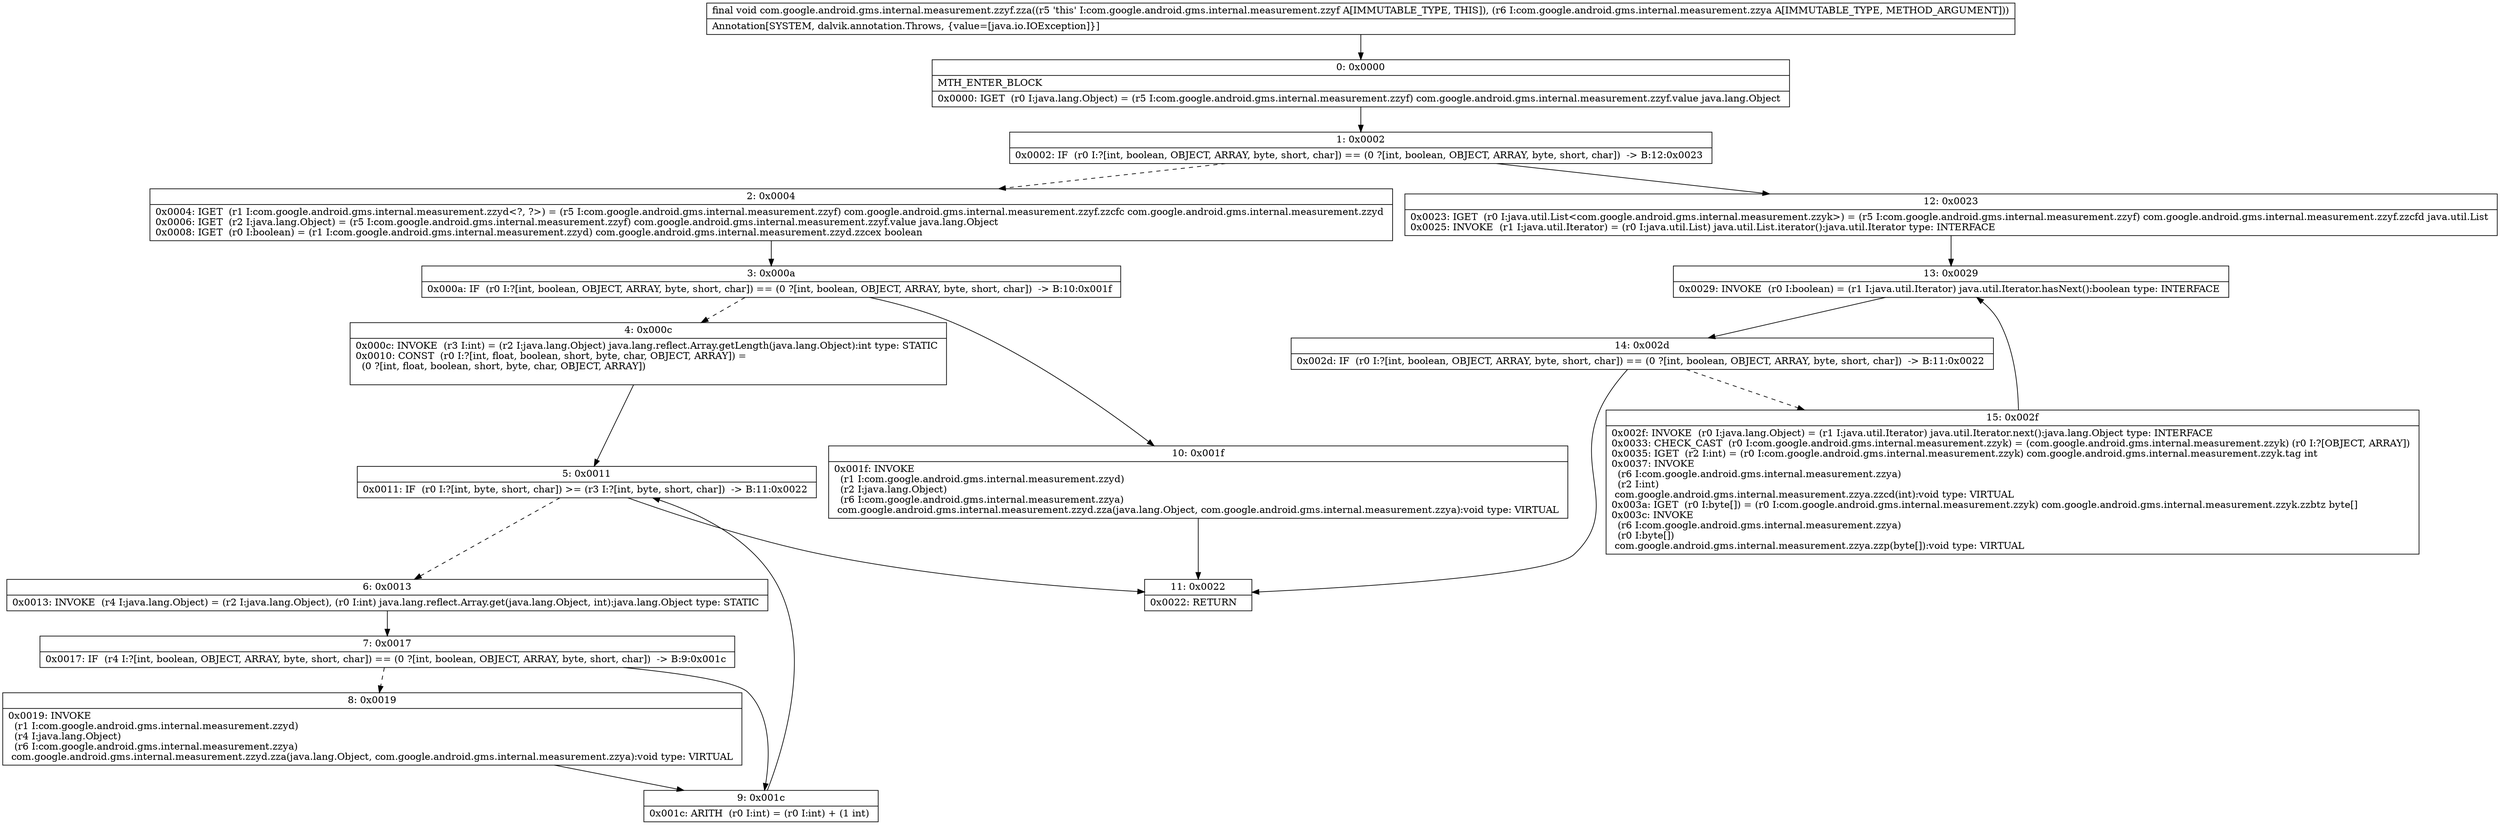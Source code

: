 digraph "CFG forcom.google.android.gms.internal.measurement.zzyf.zza(Lcom\/google\/android\/gms\/internal\/measurement\/zzya;)V" {
Node_0 [shape=record,label="{0\:\ 0x0000|MTH_ENTER_BLOCK\l|0x0000: IGET  (r0 I:java.lang.Object) = (r5 I:com.google.android.gms.internal.measurement.zzyf) com.google.android.gms.internal.measurement.zzyf.value java.lang.Object \l}"];
Node_1 [shape=record,label="{1\:\ 0x0002|0x0002: IF  (r0 I:?[int, boolean, OBJECT, ARRAY, byte, short, char]) == (0 ?[int, boolean, OBJECT, ARRAY, byte, short, char])  \-\> B:12:0x0023 \l}"];
Node_2 [shape=record,label="{2\:\ 0x0004|0x0004: IGET  (r1 I:com.google.android.gms.internal.measurement.zzyd\<?, ?\>) = (r5 I:com.google.android.gms.internal.measurement.zzyf) com.google.android.gms.internal.measurement.zzyf.zzcfc com.google.android.gms.internal.measurement.zzyd \l0x0006: IGET  (r2 I:java.lang.Object) = (r5 I:com.google.android.gms.internal.measurement.zzyf) com.google.android.gms.internal.measurement.zzyf.value java.lang.Object \l0x0008: IGET  (r0 I:boolean) = (r1 I:com.google.android.gms.internal.measurement.zzyd) com.google.android.gms.internal.measurement.zzyd.zzcex boolean \l}"];
Node_3 [shape=record,label="{3\:\ 0x000a|0x000a: IF  (r0 I:?[int, boolean, OBJECT, ARRAY, byte, short, char]) == (0 ?[int, boolean, OBJECT, ARRAY, byte, short, char])  \-\> B:10:0x001f \l}"];
Node_4 [shape=record,label="{4\:\ 0x000c|0x000c: INVOKE  (r3 I:int) = (r2 I:java.lang.Object) java.lang.reflect.Array.getLength(java.lang.Object):int type: STATIC \l0x0010: CONST  (r0 I:?[int, float, boolean, short, byte, char, OBJECT, ARRAY]) = \l  (0 ?[int, float, boolean, short, byte, char, OBJECT, ARRAY])\l \l}"];
Node_5 [shape=record,label="{5\:\ 0x0011|0x0011: IF  (r0 I:?[int, byte, short, char]) \>= (r3 I:?[int, byte, short, char])  \-\> B:11:0x0022 \l}"];
Node_6 [shape=record,label="{6\:\ 0x0013|0x0013: INVOKE  (r4 I:java.lang.Object) = (r2 I:java.lang.Object), (r0 I:int) java.lang.reflect.Array.get(java.lang.Object, int):java.lang.Object type: STATIC \l}"];
Node_7 [shape=record,label="{7\:\ 0x0017|0x0017: IF  (r4 I:?[int, boolean, OBJECT, ARRAY, byte, short, char]) == (0 ?[int, boolean, OBJECT, ARRAY, byte, short, char])  \-\> B:9:0x001c \l}"];
Node_8 [shape=record,label="{8\:\ 0x0019|0x0019: INVOKE  \l  (r1 I:com.google.android.gms.internal.measurement.zzyd)\l  (r4 I:java.lang.Object)\l  (r6 I:com.google.android.gms.internal.measurement.zzya)\l com.google.android.gms.internal.measurement.zzyd.zza(java.lang.Object, com.google.android.gms.internal.measurement.zzya):void type: VIRTUAL \l}"];
Node_9 [shape=record,label="{9\:\ 0x001c|0x001c: ARITH  (r0 I:int) = (r0 I:int) + (1 int) \l}"];
Node_10 [shape=record,label="{10\:\ 0x001f|0x001f: INVOKE  \l  (r1 I:com.google.android.gms.internal.measurement.zzyd)\l  (r2 I:java.lang.Object)\l  (r6 I:com.google.android.gms.internal.measurement.zzya)\l com.google.android.gms.internal.measurement.zzyd.zza(java.lang.Object, com.google.android.gms.internal.measurement.zzya):void type: VIRTUAL \l}"];
Node_11 [shape=record,label="{11\:\ 0x0022|0x0022: RETURN   \l}"];
Node_12 [shape=record,label="{12\:\ 0x0023|0x0023: IGET  (r0 I:java.util.List\<com.google.android.gms.internal.measurement.zzyk\>) = (r5 I:com.google.android.gms.internal.measurement.zzyf) com.google.android.gms.internal.measurement.zzyf.zzcfd java.util.List \l0x0025: INVOKE  (r1 I:java.util.Iterator) = (r0 I:java.util.List) java.util.List.iterator():java.util.Iterator type: INTERFACE \l}"];
Node_13 [shape=record,label="{13\:\ 0x0029|0x0029: INVOKE  (r0 I:boolean) = (r1 I:java.util.Iterator) java.util.Iterator.hasNext():boolean type: INTERFACE \l}"];
Node_14 [shape=record,label="{14\:\ 0x002d|0x002d: IF  (r0 I:?[int, boolean, OBJECT, ARRAY, byte, short, char]) == (0 ?[int, boolean, OBJECT, ARRAY, byte, short, char])  \-\> B:11:0x0022 \l}"];
Node_15 [shape=record,label="{15\:\ 0x002f|0x002f: INVOKE  (r0 I:java.lang.Object) = (r1 I:java.util.Iterator) java.util.Iterator.next():java.lang.Object type: INTERFACE \l0x0033: CHECK_CAST  (r0 I:com.google.android.gms.internal.measurement.zzyk) = (com.google.android.gms.internal.measurement.zzyk) (r0 I:?[OBJECT, ARRAY]) \l0x0035: IGET  (r2 I:int) = (r0 I:com.google.android.gms.internal.measurement.zzyk) com.google.android.gms.internal.measurement.zzyk.tag int \l0x0037: INVOKE  \l  (r6 I:com.google.android.gms.internal.measurement.zzya)\l  (r2 I:int)\l com.google.android.gms.internal.measurement.zzya.zzcd(int):void type: VIRTUAL \l0x003a: IGET  (r0 I:byte[]) = (r0 I:com.google.android.gms.internal.measurement.zzyk) com.google.android.gms.internal.measurement.zzyk.zzbtz byte[] \l0x003c: INVOKE  \l  (r6 I:com.google.android.gms.internal.measurement.zzya)\l  (r0 I:byte[])\l com.google.android.gms.internal.measurement.zzya.zzp(byte[]):void type: VIRTUAL \l}"];
MethodNode[shape=record,label="{final void com.google.android.gms.internal.measurement.zzyf.zza((r5 'this' I:com.google.android.gms.internal.measurement.zzyf A[IMMUTABLE_TYPE, THIS]), (r6 I:com.google.android.gms.internal.measurement.zzya A[IMMUTABLE_TYPE, METHOD_ARGUMENT]))  | Annotation[SYSTEM, dalvik.annotation.Throws, \{value=[java.io.IOException]\}]\l}"];
MethodNode -> Node_0;
Node_0 -> Node_1;
Node_1 -> Node_2[style=dashed];
Node_1 -> Node_12;
Node_2 -> Node_3;
Node_3 -> Node_4[style=dashed];
Node_3 -> Node_10;
Node_4 -> Node_5;
Node_5 -> Node_6[style=dashed];
Node_5 -> Node_11;
Node_6 -> Node_7;
Node_7 -> Node_8[style=dashed];
Node_7 -> Node_9;
Node_8 -> Node_9;
Node_9 -> Node_5;
Node_10 -> Node_11;
Node_12 -> Node_13;
Node_13 -> Node_14;
Node_14 -> Node_11;
Node_14 -> Node_15[style=dashed];
Node_15 -> Node_13;
}


